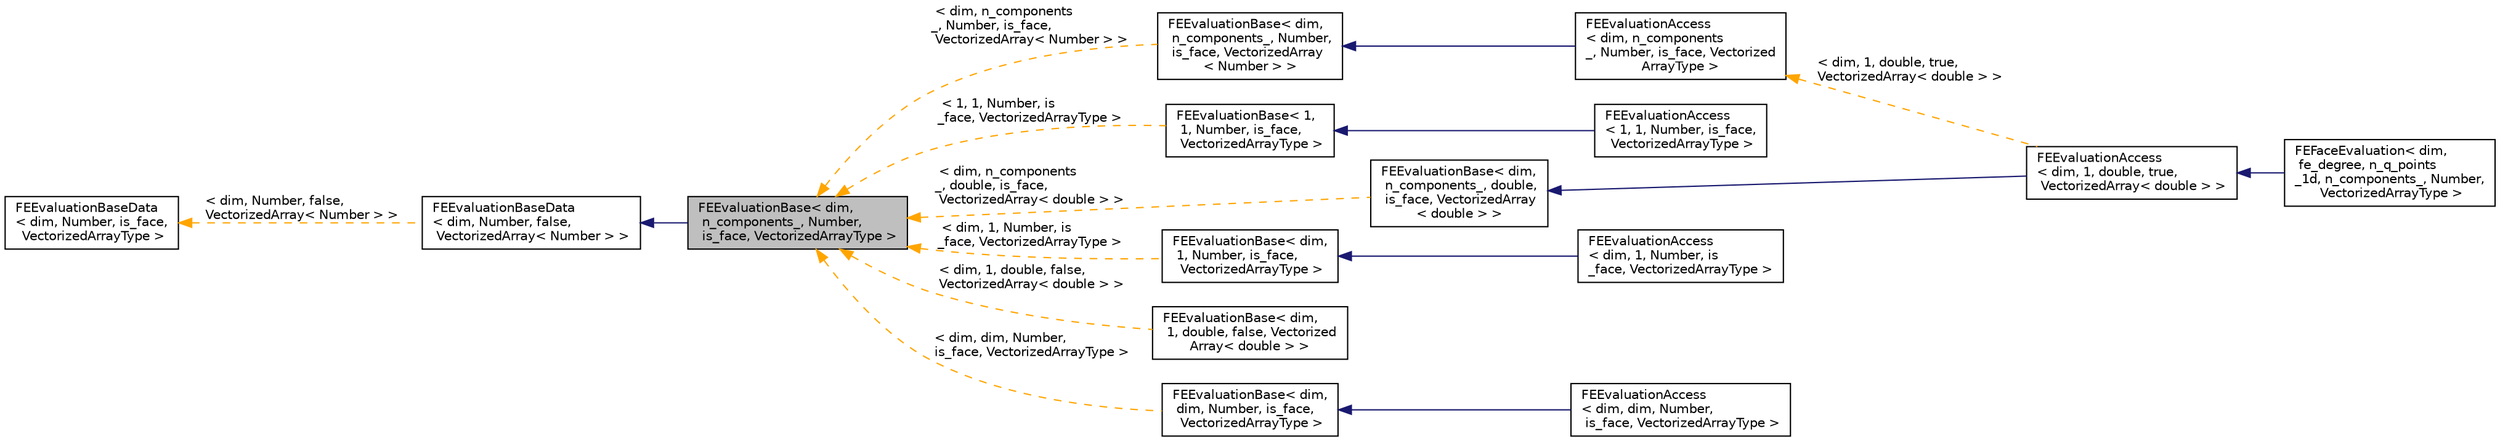 digraph "FEEvaluationBase&lt; dim, n_components_, Number, is_face, VectorizedArrayType &gt;"
{
 // LATEX_PDF_SIZE
  edge [fontname="Helvetica",fontsize="10",labelfontname="Helvetica",labelfontsize="10"];
  node [fontname="Helvetica",fontsize="10",shape=record];
  rankdir="LR";
  Node1 [label="FEEvaluationBase\< dim,\l n_components_, Number,\l is_face, VectorizedArrayType \>",height=0.2,width=0.4,color="black", fillcolor="grey75", style="filled", fontcolor="black",tooltip=" "];
  Node2 -> Node1 [dir="back",color="midnightblue",fontsize="10",style="solid",fontname="Helvetica"];
  Node2 [label="FEEvaluationBaseData\l\< dim, Number, false,\l VectorizedArray\< Number \> \>",height=0.2,width=0.4,color="black", fillcolor="white", style="filled",URL="$classFEEvaluationBaseData.html",tooltip=" "];
  Node3 -> Node2 [dir="back",color="orange",fontsize="10",style="dashed",label=" \< dim, Number, false,\l VectorizedArray\< Number \> \>" ,fontname="Helvetica"];
  Node3 [label="FEEvaluationBaseData\l\< dim, Number, is_face,\l VectorizedArrayType \>",height=0.2,width=0.4,color="black", fillcolor="white", style="filled",URL="$classFEEvaluationBaseData.html",tooltip=" "];
  Node1 -> Node4 [dir="back",color="orange",fontsize="10",style="dashed",label=" \< dim, n_components\l_, Number, is_face,\l VectorizedArray\< Number \> \>" ,fontname="Helvetica"];
  Node4 [label="FEEvaluationBase\< dim,\l n_components_, Number,\l is_face, VectorizedArray\l\< Number \> \>",height=0.2,width=0.4,color="black", fillcolor="white", style="filled",URL="$classFEEvaluationBase.html",tooltip=" "];
  Node4 -> Node5 [dir="back",color="midnightblue",fontsize="10",style="solid",fontname="Helvetica"];
  Node5 [label="FEEvaluationAccess\l\< dim, n_components\l_, Number, is_face, Vectorized\lArrayType \>",height=0.2,width=0.4,color="black", fillcolor="white", style="filled",URL="$classFEEvaluationAccess.html",tooltip=" "];
  Node5 -> Node6 [dir="back",color="orange",fontsize="10",style="dashed",label=" \< dim, 1, double, true,\l VectorizedArray\< double \> \>" ,fontname="Helvetica"];
  Node6 [label="FEEvaluationAccess\l\< dim, 1, double, true,\l VectorizedArray\< double \> \>",height=0.2,width=0.4,color="black", fillcolor="white", style="filled",URL="$classFEEvaluationAccess.html",tooltip=" "];
  Node6 -> Node7 [dir="back",color="midnightblue",fontsize="10",style="solid",fontname="Helvetica"];
  Node7 [label="FEFaceEvaluation\< dim,\l fe_degree, n_q_points\l_1d, n_components_, Number,\l VectorizedArrayType \>",height=0.2,width=0.4,color="black", fillcolor="white", style="filled",URL="$classFEFaceEvaluation.html",tooltip=" "];
  Node1 -> Node8 [dir="back",color="orange",fontsize="10",style="dashed",label=" \< 1, 1, Number, is\l_face, VectorizedArrayType \>" ,fontname="Helvetica"];
  Node8 [label="FEEvaluationBase\< 1,\l 1, Number, is_face,\l VectorizedArrayType \>",height=0.2,width=0.4,color="black", fillcolor="white", style="filled",URL="$classFEEvaluationBase.html",tooltip=" "];
  Node8 -> Node9 [dir="back",color="midnightblue",fontsize="10",style="solid",fontname="Helvetica"];
  Node9 [label="FEEvaluationAccess\l\< 1, 1, Number, is_face,\l VectorizedArrayType \>",height=0.2,width=0.4,color="black", fillcolor="white", style="filled",URL="$classFEEvaluationAccess_3_011_00_011_00_01Number_00_01is__face_00_01VectorizedArrayType_01_4.html",tooltip=" "];
  Node1 -> Node10 [dir="back",color="orange",fontsize="10",style="dashed",label=" \< dim, n_components\l_, double, is_face,\l VectorizedArray\< double \> \>" ,fontname="Helvetica"];
  Node10 [label="FEEvaluationBase\< dim,\l n_components_, double,\l is_face, VectorizedArray\l\< double \> \>",height=0.2,width=0.4,color="black", fillcolor="white", style="filled",URL="$classFEEvaluationBase.html",tooltip=" "];
  Node10 -> Node6 [dir="back",color="midnightblue",fontsize="10",style="solid",fontname="Helvetica"];
  Node1 -> Node11 [dir="back",color="orange",fontsize="10",style="dashed",label=" \< dim, 1, Number, is\l_face, VectorizedArrayType \>" ,fontname="Helvetica"];
  Node11 [label="FEEvaluationBase\< dim,\l 1, Number, is_face,\l VectorizedArrayType \>",height=0.2,width=0.4,color="black", fillcolor="white", style="filled",URL="$classFEEvaluationBase.html",tooltip=" "];
  Node11 -> Node12 [dir="back",color="midnightblue",fontsize="10",style="solid",fontname="Helvetica"];
  Node12 [label="FEEvaluationAccess\l\< dim, 1, Number, is\l_face, VectorizedArrayType \>",height=0.2,width=0.4,color="black", fillcolor="white", style="filled",URL="$classFEEvaluationAccess_3_01dim_00_011_00_01Number_00_01is__face_00_01VectorizedArrayType_01_4.html",tooltip=" "];
  Node1 -> Node13 [dir="back",color="orange",fontsize="10",style="dashed",label=" \< dim, 1, double, false,\l VectorizedArray\< double \> \>" ,fontname="Helvetica"];
  Node13 [label="FEEvaluationBase\< dim,\l 1, double, false, Vectorized\lArray\< double \> \>",height=0.2,width=0.4,color="black", fillcolor="white", style="filled",URL="$classFEEvaluationBase.html",tooltip=" "];
  Node1 -> Node14 [dir="back",color="orange",fontsize="10",style="dashed",label=" \< dim, dim, Number,\l is_face, VectorizedArrayType \>" ,fontname="Helvetica"];
  Node14 [label="FEEvaluationBase\< dim,\l dim, Number, is_face,\l VectorizedArrayType \>",height=0.2,width=0.4,color="black", fillcolor="white", style="filled",URL="$classFEEvaluationBase.html",tooltip=" "];
  Node14 -> Node15 [dir="back",color="midnightblue",fontsize="10",style="solid",fontname="Helvetica"];
  Node15 [label="FEEvaluationAccess\l\< dim, dim, Number,\l is_face, VectorizedArrayType \>",height=0.2,width=0.4,color="black", fillcolor="white", style="filled",URL="$classFEEvaluationAccess_3_01dim_00_01dim_00_01Number_00_01is__face_00_01VectorizedArrayType_01_4.html",tooltip=" "];
}
